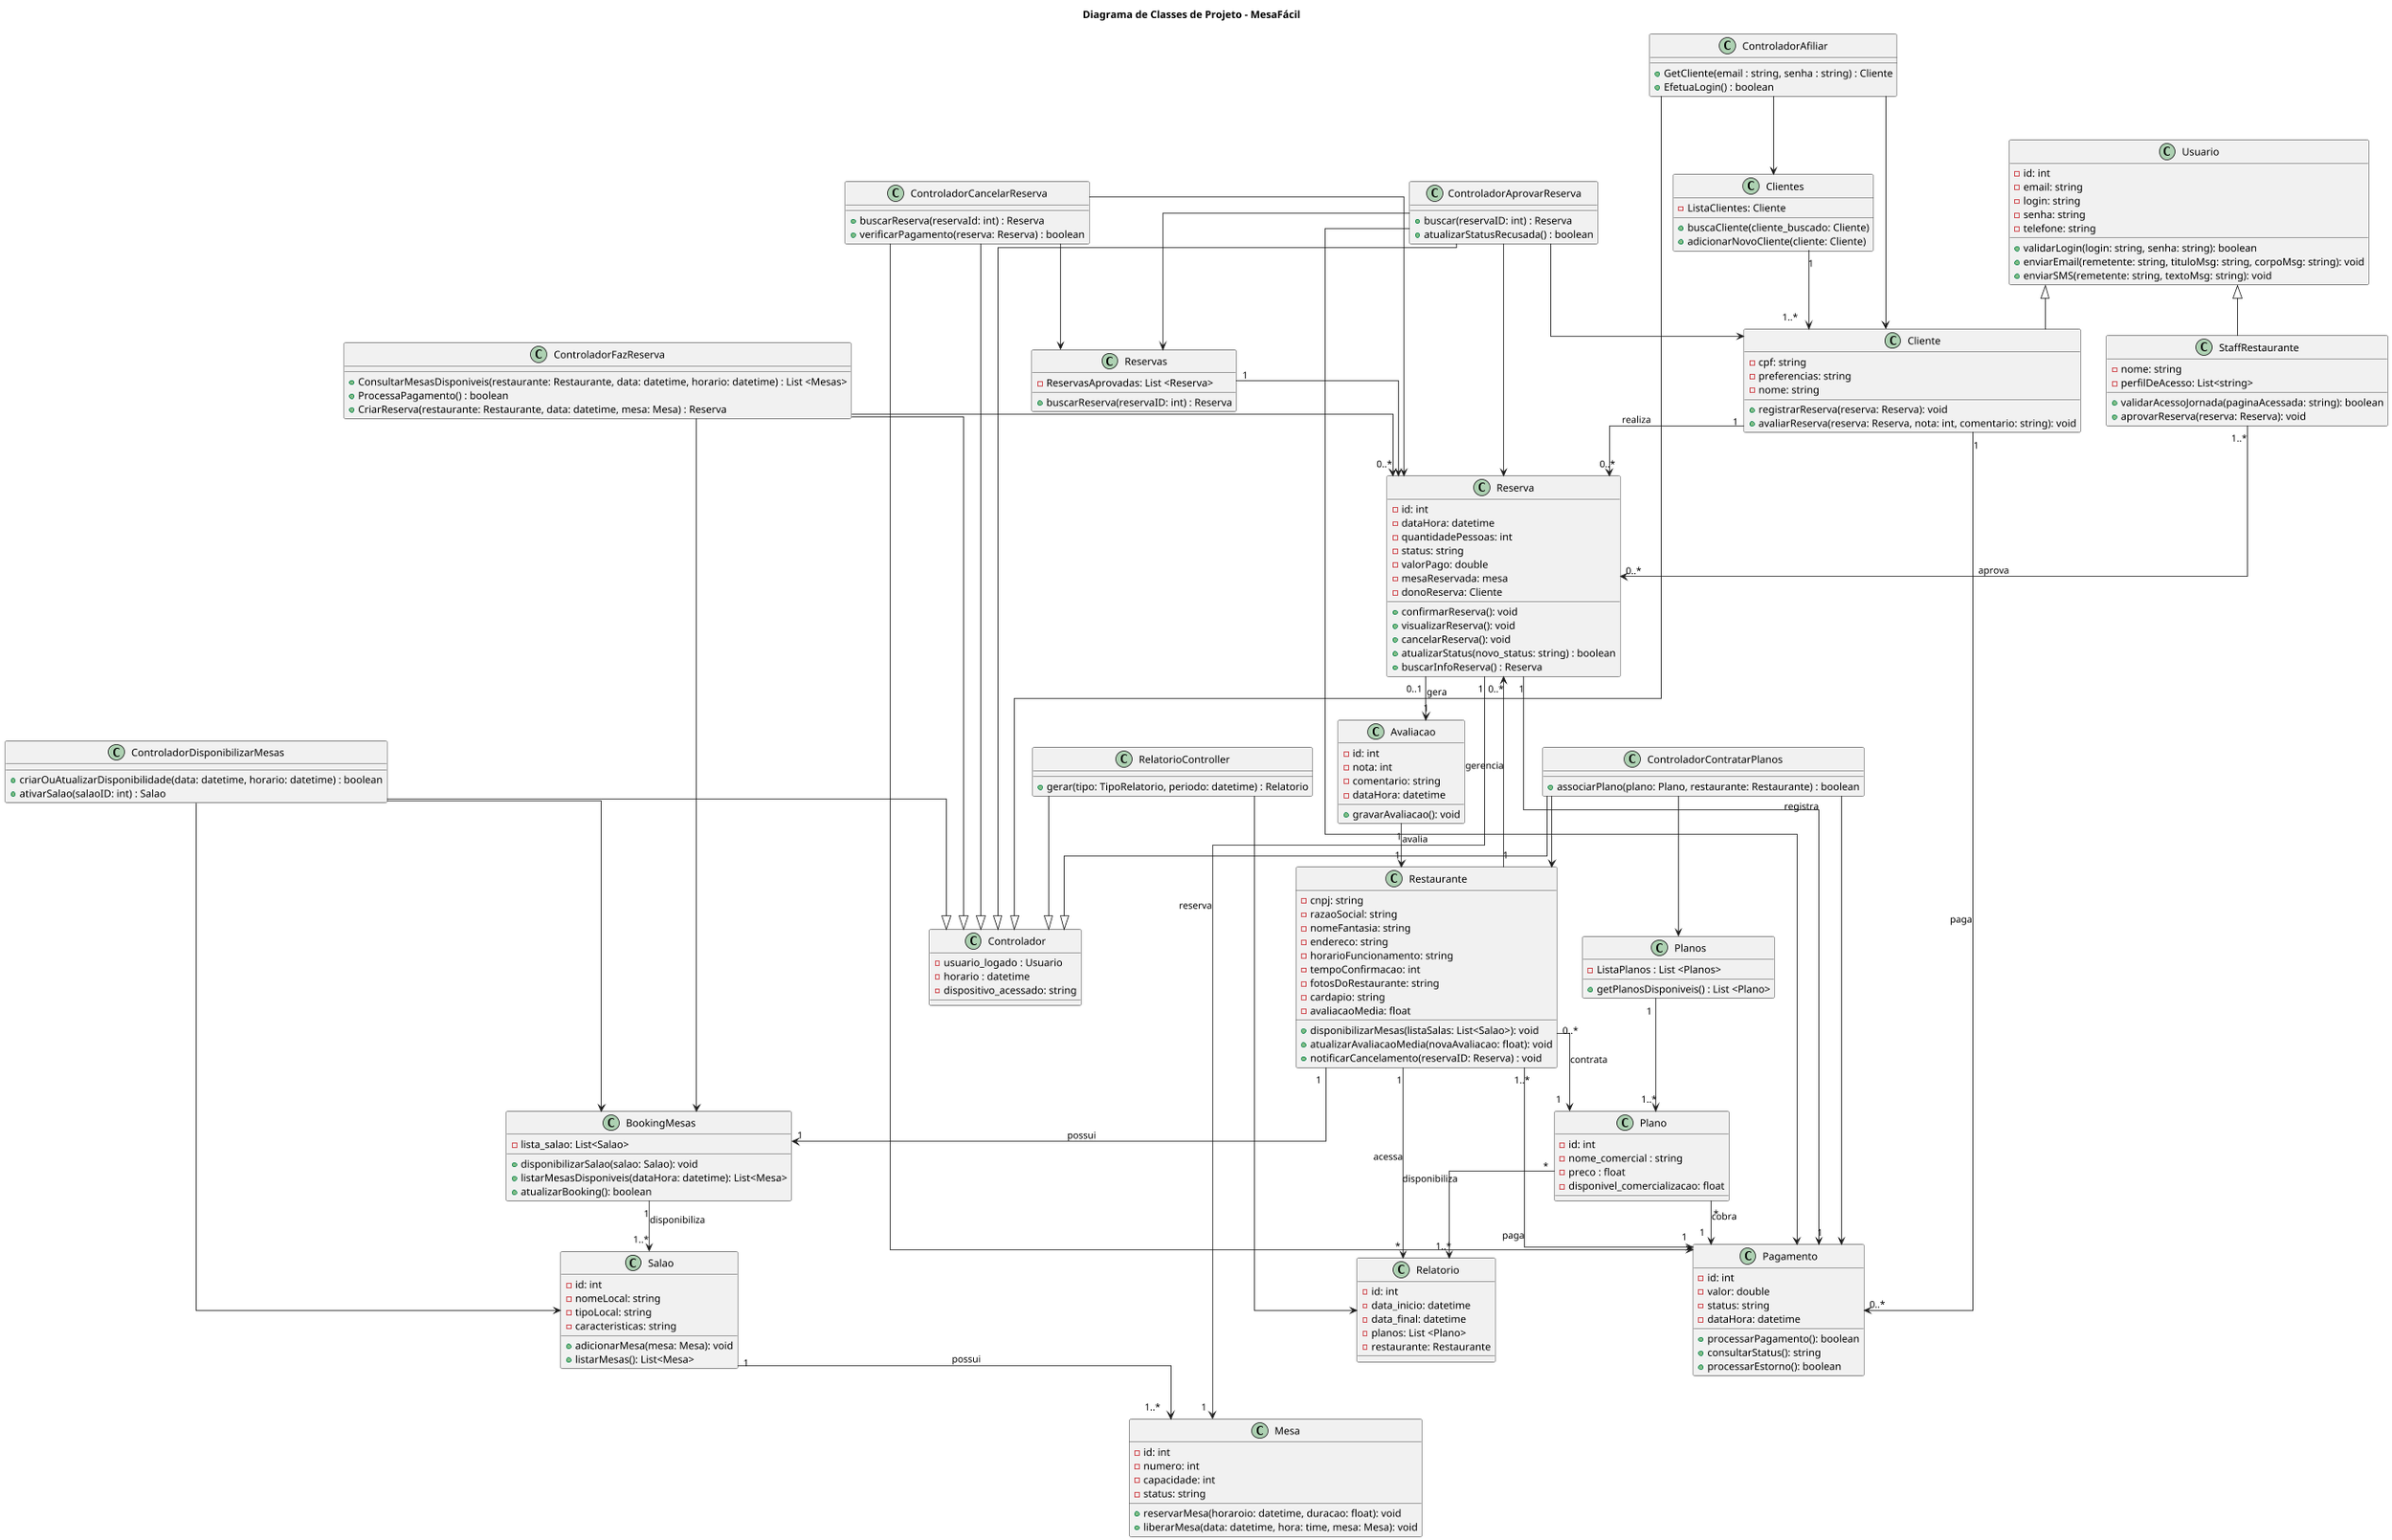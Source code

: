 @startuml
title Diagrama de Classes de Projeto - MesaFácil

skinparam linetype ortho
skinparam padding 0
scale 0.8

class Usuario {
    - id: int
    - email: string
    - login: string
    - senha: string
    - telefone: string
    + validarLogin(login: string, senha: string): boolean
    + enviarEmail(remetente: string, tituloMsg: string, corpoMsg: string): void
    + enviarSMS(remetente: string, textoMsg: string): void
}

class Cliente {
    - cpf: string
    - preferencias: string
    - nome: string
    + registrarReserva(reserva: Reserva): void
    + avaliarReserva(reserva: Reserva, nota: int, comentario: string): void
}

class Clientes {
    - ListaClientes: Cliente
    + buscaCliente(cliente_buscado: Cliente)
    + adicionarNovoCliente(cliente: Cliente)
}

class StaffRestaurante {
    - nome: string
    - perfilDeAcesso: List<string>
    + validarAcessoJornada(paginaAcessada: string): boolean
    + aprovarReserva(reserva: Reserva): void
}

class Restaurante {
    - cnpj: string
    - razaoSocial: string
    - nomeFantasia: string
    - endereco: string
    - horarioFuncionamento: string
    - tempoConfirmacao: int
    - fotosDoRestaurante: string
    - cardapio: string
    - avaliacaoMedia: float
    + disponibilizarMesas(listaSalas: List<Salao>): void
    + atualizarAvaliacaoMedia(novaAvaliacao: float): void
    + notificarCancelamento(reservaID: Reserva) : void
}

class BookingMesas {
    - lista_salao: List<Salao>
    + disponibilizarSalao(salao: Salao): void
    + listarMesasDisponiveis(dataHora: datetime): List<Mesa>
    + atualizarBooking(): boolean
}

class Salao {
    - id: int
    - nomeLocal: string
    - tipoLocal: string
    - caracteristicas: string
    + adicionarMesa(mesa: Mesa): void
    + listarMesas(): List<Mesa>
}

class Mesa {
    - id: int
    - numero: int
    - capacidade: int
    - status: string
    + reservarMesa(horaroio: datetime, duracao: float): void
    + liberarMesa(data: datetime, hora: time, mesa: Mesa): void
}

class Reserva {
    - id: int
    - dataHora: datetime
    - quantidadePessoas: int
    - status: string
    - valorPago: double
    - mesaReservada: mesa
    - donoReserva: Cliente
    + confirmarReserva(): void
    + visualizarReserva(): void
    + cancelarReserva(): void
    + atualizarStatus(novo_status: string) : boolean
    + buscarInfoReserva() : Reserva
}

class Reservas {
    - ReservasAprovadas: List <Reserva>
    + buscarReserva(reservaID: int) : Reserva
}

class Avaliacao {
    - id: int
    - nota: int
    - comentario: string
    - dataHora: datetime
    + gravarAvaliacao(): void
}

class Pagamento {
    - id: int
    - valor: double
    - status: string
    - dataHora: datetime
    + processarPagamento(): boolean
    + consultarStatus(): string
    + processarEstorno(): boolean
}

class Plano {
    - id: int
    - nome_comercial : string
    - preco : float
    - disponivel_comercializacao: float
}

class Planos {
    - ListaPlanos : List <Planos>
    + getPlanosDisponiveis() : List <Plano>
}

class Controlador {
    - usuario_logado : Usuario
    - horario : datetime
    - dispositivo_acessado: string
}

class ControladorAfiliar {
    + GetCliente(email : string, senha : string) : Cliente
    + EfetuaLogin() : boolean
}

class ControladorFazReserva {
    + ConsultarMesasDisponiveis(restaurante: Restaurante, data: datetime, horario: datetime) : List <Mesas>
    + ProcessaPagamento() : boolean
    + CriarReserva(restaurante: Restaurante, data: datetime, mesa: Mesa) : Reserva
}

class ControladorCancelarReserva {
    + buscarReserva(reservaId: int) : Reserva
    + verificarPagamento(reserva: Reserva) : boolean
}

class ControladorContratarPlanos {
    + associarPlano(plano: Plano, restaurante: Restaurante) : boolean
}

class ControladorDisponibilizarMesas {
    + criarOuAtualizarDisponibilidade(data: datetime, horario: datetime) : boolean
    + ativarSalao(salaoID: int) : Salao
}

class ControladorAprovarReserva {
    + buscar(reservaID: int) : Reserva
    + atualizarStatusRecusada() : boolean
}

class RelatorioController {
    + gerar(tipo: TipoRelatorio, periodo: datetime) : Relatorio
}

class Relatorio {
    - id: int
    - data_inicio: datetime
    - data_final: datetime
    - planos: List <Plano>
    - restaurante: Restaurante
}

' ==== Relacionamentos ====

Usuario <|-- Cliente
Clientes "1" --> "1..*" Cliente
Usuario <|-- StaffRestaurante
StaffRestaurante "1..*" --> "0..*" Reserva: aprova
Reservas "1" --> "0..*" Reserva
Reserva "1" --> "1" Mesa : reserva
Restaurante "1" --> "0..*" Reserva : gerencia
Restaurante "1" --> "1" BookingMesas : possui
Avaliacao "1" --> "1" Restaurante : avalia
BookingMesas "1" --> "1..*" Salao : disponibiliza
Salao "1" --> "1..*" Mesa : possui
Reserva "0..1" --> "1" Avaliacao : gera
Reserva "1" --> "1" Pagamento : registra
Cliente "1" --> "0..*" Reserva : realiza
Cliente "1" --> "0..*" Pagamento: paga
Planos "1" --> "1..*" Plano
Restaurante "0..*" --> "1" Plano : contrata
Restaurante "1..*" --> "1" Pagamento : paga
Plano "*" --> "1" Pagamento: cobra
Restaurante "1" --> "*" Relatorio : acessa
Plano "*" --> "1..*" Relatorio : disponibiliza

ControladorAfiliar --|> Controlador
ControladorAfiliar --> Clientes
ControladorAfiliar --> Cliente

ControladorFazReserva --|> Controlador
ControladorFazReserva --> Reserva
ControladorFazReserva --> BookingMesas

ControladorCancelarReserva --|> Controlador
ControladorCancelarReserva --> Reservas
ControladorCancelarReserva --> Reserva
ControladorCancelarReserva --> Pagamento

ControladorContratarPlanos --|> Controlador
ControladorContratarPlanos --> Planos
ControladorContratarPlanos --> Pagamento
ControladorContratarPlanos --> Restaurante

ControladorDisponibilizarMesas  --|> Controlador
ControladorDisponibilizarMesas  --> BookingMesas
ControladorDisponibilizarMesas  --> Salao

ControladorAprovarReserva --|> Controlador
ControladorAprovarReserva --> Reservas
ControladorAprovarReserva --> Reserva
ControladorAprovarReserva --> Pagamento
ControladorAprovarReserva --> Cliente

RelatorioController --|> Controlador
RelatorioController --> Relatorio

@enduml
